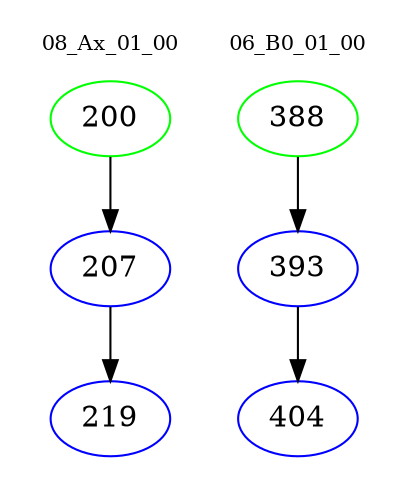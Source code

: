digraph{
subgraph cluster_0 {
color = white
label = "08_Ax_01_00";
fontsize=10;
T0_200 [label="200", color="green"]
T0_200 -> T0_207 [color="black"]
T0_207 [label="207", color="blue"]
T0_207 -> T0_219 [color="black"]
T0_219 [label="219", color="blue"]
}
subgraph cluster_1 {
color = white
label = "06_B0_01_00";
fontsize=10;
T1_388 [label="388", color="green"]
T1_388 -> T1_393 [color="black"]
T1_393 [label="393", color="blue"]
T1_393 -> T1_404 [color="black"]
T1_404 [label="404", color="blue"]
}
}
